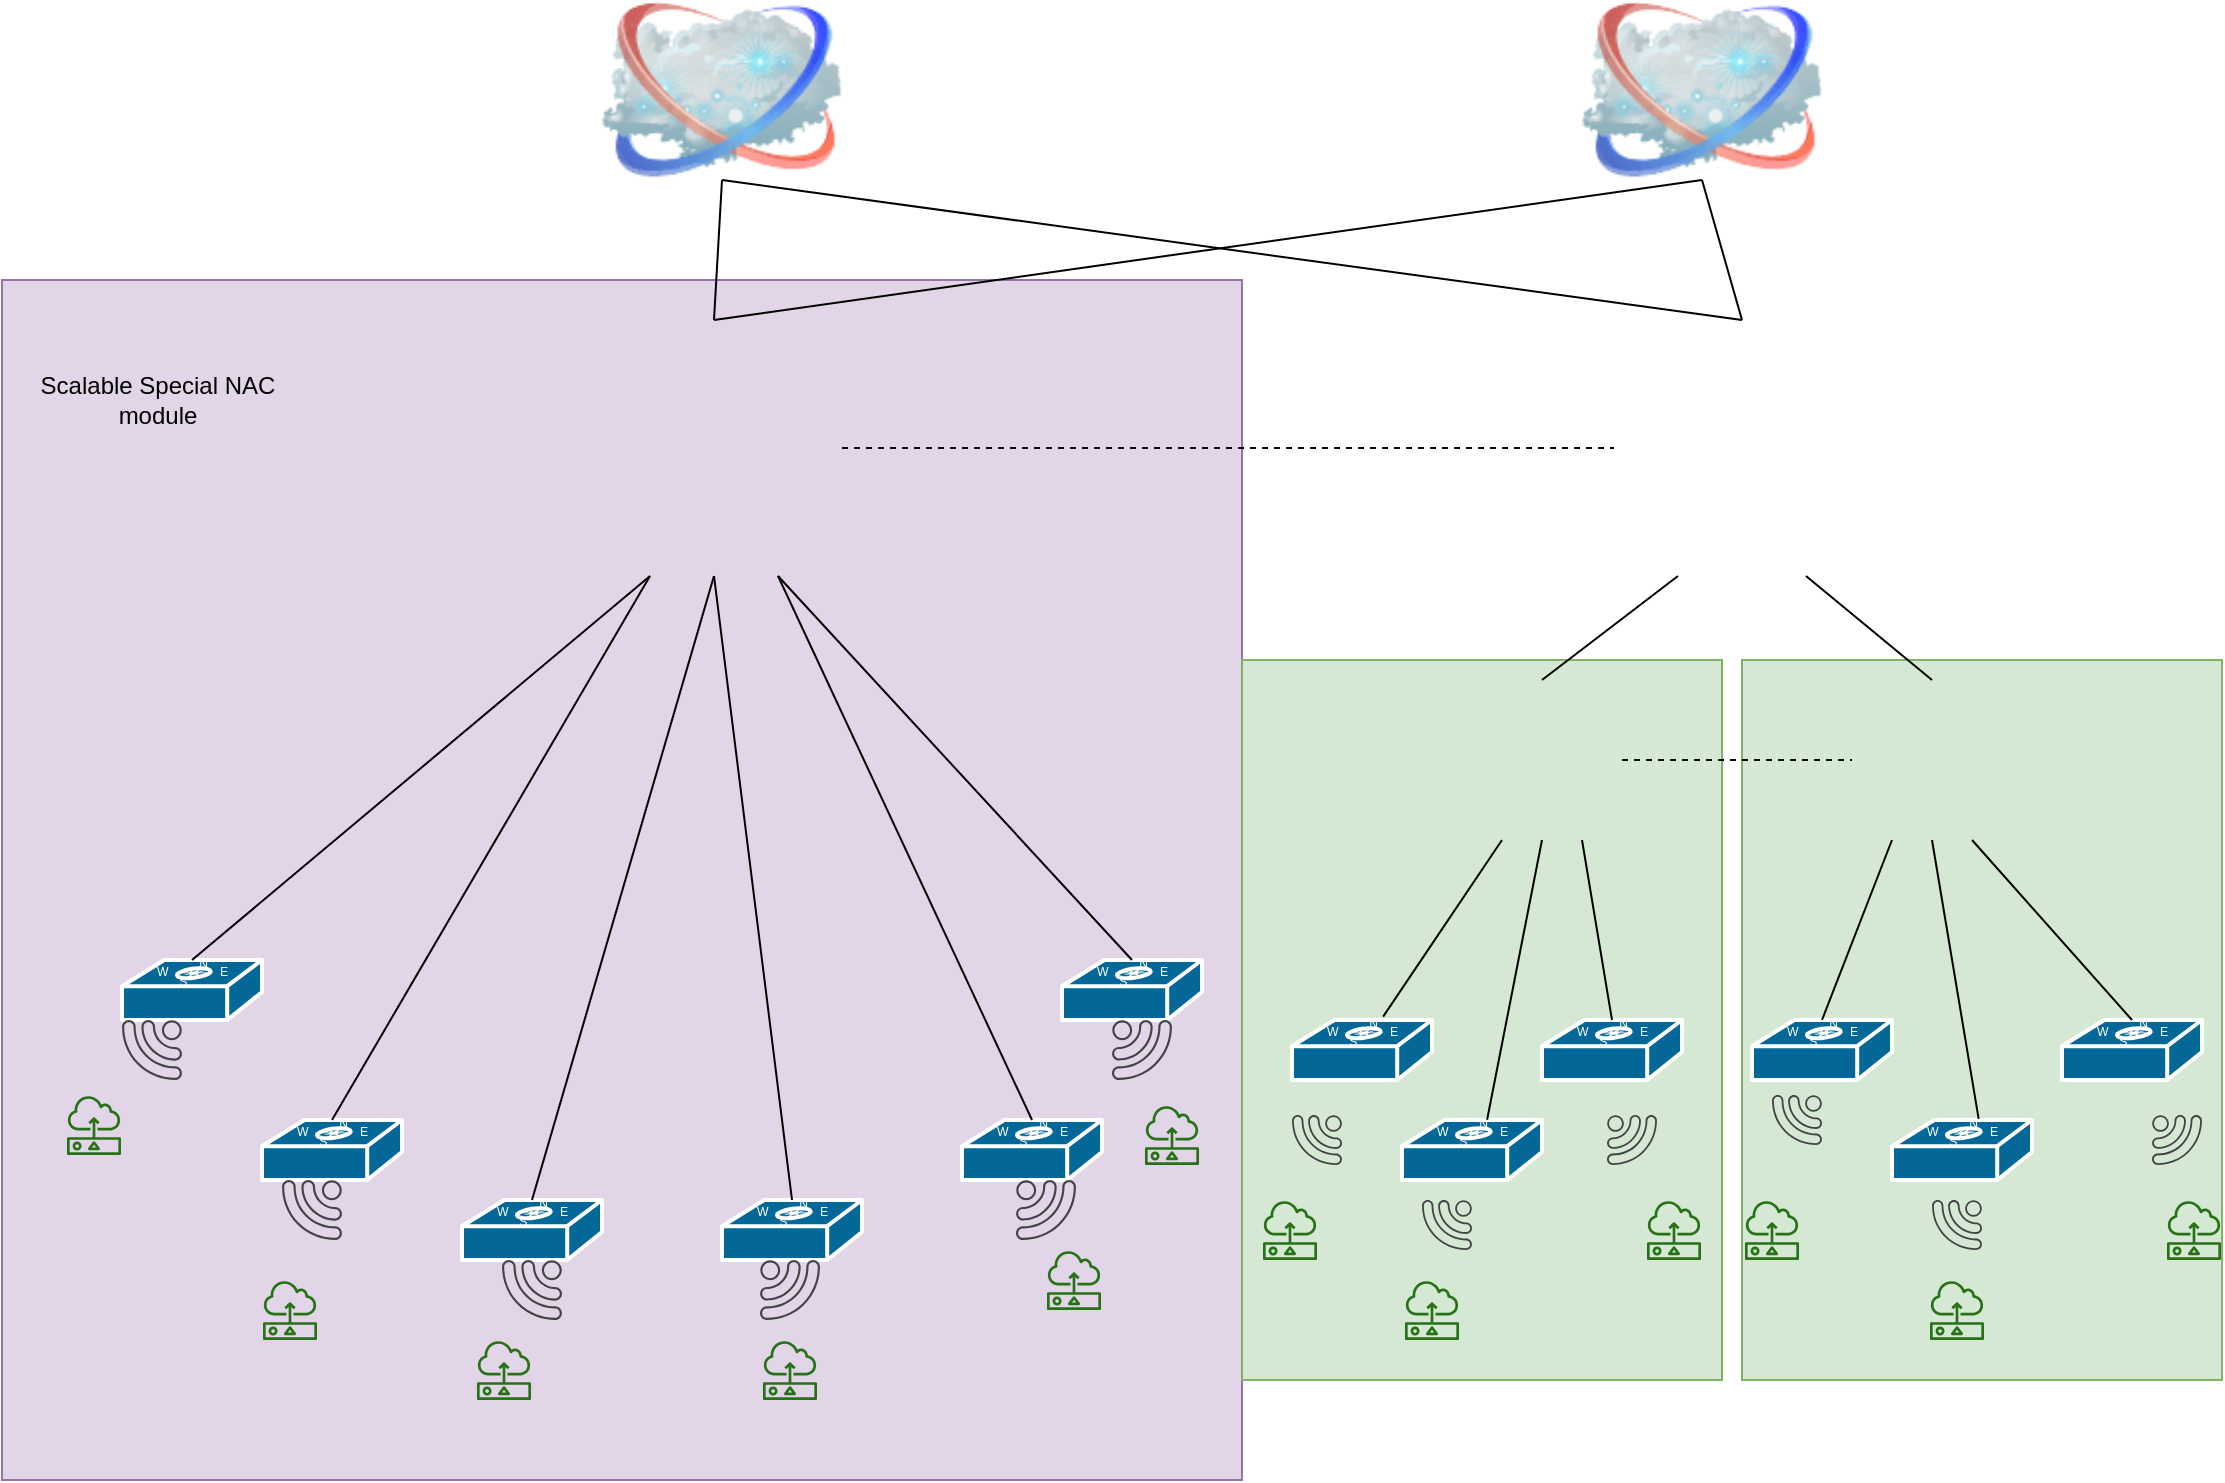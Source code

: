 <mxfile version="11.2.3" type="github" pages="1"><diagram id="AOBfdT1VaHZFZyNdXWLG" name="Page-1"><mxGraphModel dx="2121" dy="714" grid="1" gridSize="10" guides="1" tooltips="1" connect="1" arrows="1" fold="1" page="1" pageScale="1" pageWidth="850" pageHeight="1100" math="0" shadow="0"><root><mxCell id="0"/><mxCell id="1" parent="0"/><mxCell id="WE2CLrL88UKgSBvJLYk6-1" value="" style="image;html=1;labelBackgroundColor=#ffffff;image=img/lib/clip_art/networking/Cloud_128x128.png" vertex="1" parent="1"><mxGeometry x="110" y="10" width="120" height="90" as="geometry"/></mxCell><mxCell id="WE2CLrL88UKgSBvJLYk6-2" value="" style="image;html=1;labelBackgroundColor=#ffffff;image=img/lib/clip_art/networking/Cloud_128x128.png" vertex="1" parent="1"><mxGeometry x="600" y="10" width="120" height="90" as="geometry"/></mxCell><mxCell id="WE2CLrL88UKgSBvJLYk6-7" value="" style="shape=image;html=1;verticalAlign=top;verticalLabelPosition=bottom;labelBackgroundColor=#ffffff;imageAspect=0;aspect=fixed;image=https://cdn0.iconfinder.com/data/icons/business-and-education-1/512/221_computing_data__storage_network-128.png" vertex="1" parent="1"><mxGeometry x="616" y="170" width="128" height="128" as="geometry"/></mxCell><mxCell id="WE2CLrL88UKgSBvJLYk6-42" value="" style="endArrow=none;html=1;exitX=0.5;exitY=0;exitDx=0;exitDy=0;entryX=0.5;entryY=1;entryDx=0;entryDy=0;" edge="1" parent="1" source="WE2CLrL88UKgSBvJLYk6-7" target="WE2CLrL88UKgSBvJLYk6-1"><mxGeometry width="50" height="50" relative="1" as="geometry"><mxPoint x="176" y="180" as="sourcePoint"/><mxPoint x="610" y="65" as="targetPoint"/></mxGeometry></mxCell><mxCell id="WE2CLrL88UKgSBvJLYk6-43" value="" style="endArrow=none;html=1;" edge="1" parent="1"><mxGeometry width="50" height="50" relative="1" as="geometry"><mxPoint x="680" y="170" as="sourcePoint"/><mxPoint x="660" y="100" as="targetPoint"/></mxGeometry></mxCell><mxCell id="WE2CLrL88UKgSBvJLYk6-71" value="" style="rounded=0;whiteSpace=wrap;html=1;fillColor=#e1d5e7;strokeColor=#9673a6;" vertex="1" parent="1"><mxGeometry x="-190" y="150" width="620" height="600" as="geometry"/></mxCell><mxCell id="WE2CLrL88UKgSBvJLYk6-72" value="" style="shape=image;html=1;verticalAlign=top;verticalLabelPosition=bottom;labelBackgroundColor=#ffffff;imageAspect=0;aspect=fixed;image=https://cdn0.iconfinder.com/data/icons/business-and-education-1/512/221_computing_data__storage_network-128.png" vertex="1" parent="1"><mxGeometry x="102" y="170" width="128" height="128" as="geometry"/></mxCell><mxCell id="WE2CLrL88UKgSBvJLYk6-73" value="" style="shape=mxgraph.cisco.wireless.wireless_location_appliance;html=1;dashed=0;fillColor=#036897;strokeColor=#ffffff;strokeWidth=2;verticalLabelPosition=bottom;verticalAlign=top" vertex="1" parent="1"><mxGeometry x="-60" y="570" width="70" height="30" as="geometry"/></mxCell><mxCell id="WE2CLrL88UKgSBvJLYk6-74" value="" style="shape=mxgraph.cisco.wireless.wireless_location_appliance;html=1;dashed=0;fillColor=#036897;strokeColor=#ffffff;strokeWidth=2;verticalLabelPosition=bottom;verticalAlign=top" vertex="1" parent="1"><mxGeometry x="40" y="610" width="70" height="30" as="geometry"/></mxCell><mxCell id="WE2CLrL88UKgSBvJLYk6-75" value="" style="shape=mxgraph.cisco.wireless.wireless_location_appliance;html=1;dashed=0;fillColor=#036897;strokeColor=#ffffff;strokeWidth=2;verticalLabelPosition=bottom;verticalAlign=top" vertex="1" parent="1"><mxGeometry x="170" y="610" width="70" height="30" as="geometry"/></mxCell><mxCell id="WE2CLrL88UKgSBvJLYk6-76" value="" style="shape=mxgraph.cisco.wireless.wireless_location_appliance;html=1;dashed=0;fillColor=#036897;strokeColor=#ffffff;strokeWidth=2;verticalLabelPosition=bottom;verticalAlign=top" vertex="1" parent="1"><mxGeometry x="290" y="570" width="70" height="30" as="geometry"/></mxCell><mxCell id="WE2CLrL88UKgSBvJLYk6-77" value="" style="shape=mxgraph.cisco.wireless.wireless_location_appliance;html=1;dashed=0;fillColor=#036897;strokeColor=#ffffff;strokeWidth=2;verticalLabelPosition=bottom;verticalAlign=top" vertex="1" parent="1"><mxGeometry x="-130" y="490" width="70" height="30" as="geometry"/></mxCell><mxCell id="WE2CLrL88UKgSBvJLYk6-78" value="" style="shape=mxgraph.cisco.wireless.wireless_location_appliance;html=1;dashed=0;fillColor=#036897;strokeColor=#ffffff;strokeWidth=2;verticalLabelPosition=bottom;verticalAlign=top" vertex="1" parent="1"><mxGeometry x="340" y="490" width="70" height="30" as="geometry"/></mxCell><mxCell id="WE2CLrL88UKgSBvJLYk6-79" value="" style="endArrow=none;html=1;entryX=0.5;entryY=0;entryDx=0;entryDy=0;entryPerimeter=0;exitX=0.25;exitY=1;exitDx=0;exitDy=0;" edge="1" parent="1" source="WE2CLrL88UKgSBvJLYk6-72" target="WE2CLrL88UKgSBvJLYk6-77"><mxGeometry width="50" height="50" relative="1" as="geometry"><mxPoint x="-130" y="710" as="sourcePoint"/><mxPoint x="-80" y="660" as="targetPoint"/></mxGeometry></mxCell><mxCell id="WE2CLrL88UKgSBvJLYk6-80" value="" style="endArrow=none;html=1;entryX=0.5;entryY=0;entryDx=0;entryDy=0;entryPerimeter=0;exitX=0.25;exitY=1;exitDx=0;exitDy=0;" edge="1" parent="1" source="WE2CLrL88UKgSBvJLYk6-72" target="WE2CLrL88UKgSBvJLYk6-73"><mxGeometry width="50" height="50" relative="1" as="geometry"><mxPoint x="144" y="308" as="sourcePoint"/><mxPoint x="-85" y="500" as="targetPoint"/></mxGeometry></mxCell><mxCell id="WE2CLrL88UKgSBvJLYk6-81" value="" style="endArrow=none;html=1;entryX=0.5;entryY=0;entryDx=0;entryDy=0;entryPerimeter=0;exitX=0.5;exitY=1;exitDx=0;exitDy=0;" edge="1" parent="1" source="WE2CLrL88UKgSBvJLYk6-72" target="WE2CLrL88UKgSBvJLYk6-74"><mxGeometry width="50" height="50" relative="1" as="geometry"><mxPoint x="144" y="308" as="sourcePoint"/><mxPoint x="-15" y="580" as="targetPoint"/></mxGeometry></mxCell><mxCell id="WE2CLrL88UKgSBvJLYk6-82" value="" style="endArrow=none;html=1;entryX=0.5;entryY=0;entryDx=0;entryDy=0;entryPerimeter=0;exitX=0.5;exitY=1;exitDx=0;exitDy=0;" edge="1" parent="1" source="WE2CLrL88UKgSBvJLYk6-72" target="WE2CLrL88UKgSBvJLYk6-75"><mxGeometry width="50" height="50" relative="1" as="geometry"><mxPoint x="176" y="308" as="sourcePoint"/><mxPoint x="85" y="620" as="targetPoint"/></mxGeometry></mxCell><mxCell id="WE2CLrL88UKgSBvJLYk6-83" value="" style="endArrow=none;html=1;exitX=0.75;exitY=1;exitDx=0;exitDy=0;entryX=0.5;entryY=0;entryDx=0;entryDy=0;entryPerimeter=0;" edge="1" parent="1" source="WE2CLrL88UKgSBvJLYk6-72" target="WE2CLrL88UKgSBvJLYk6-76"><mxGeometry width="50" height="50" relative="1" as="geometry"><mxPoint x="176" y="308" as="sourcePoint"/><mxPoint x="320" y="560" as="targetPoint"/></mxGeometry></mxCell><mxCell id="WE2CLrL88UKgSBvJLYk6-84" value="" style="endArrow=none;html=1;exitX=0.75;exitY=1;exitDx=0;exitDy=0;entryX=0.5;entryY=0;entryDx=0;entryDy=0;entryPerimeter=0;" edge="1" parent="1" source="WE2CLrL88UKgSBvJLYk6-72" target="WE2CLrL88UKgSBvJLYk6-78"><mxGeometry width="50" height="50" relative="1" as="geometry"><mxPoint x="208" y="308" as="sourcePoint"/><mxPoint x="335" y="580" as="targetPoint"/></mxGeometry></mxCell><mxCell id="WE2CLrL88UKgSBvJLYk6-85" value="" style="pointerEvents=1;shadow=0;dashed=0;html=1;strokeColor=none;fillColor=#434445;aspect=fixed;labelPosition=center;verticalLabelPosition=bottom;verticalAlign=top;align=center;outlineConnect=0;shape=mxgraph.vvd.wi_fi;direction=south;" vertex="1" parent="1"><mxGeometry x="365" y="520" width="30" height="30" as="geometry"/></mxCell><mxCell id="WE2CLrL88UKgSBvJLYk6-86" value="" style="outlineConnect=0;fontColor=#232F3E;gradientColor=none;fillColor=#277116;strokeColor=none;dashed=0;verticalLabelPosition=bottom;verticalAlign=top;align=center;html=1;fontSize=12;fontStyle=0;aspect=fixed;pointerEvents=1;shape=mxgraph.aws4.sensor;" vertex="1" parent="1"><mxGeometry x="-158" y="557.5" width="28" height="30" as="geometry"/></mxCell><mxCell id="WE2CLrL88UKgSBvJLYk6-87" value="" style="outlineConnect=0;fontColor=#232F3E;gradientColor=none;fillColor=#277116;strokeColor=none;dashed=0;verticalLabelPosition=bottom;verticalAlign=top;align=center;html=1;fontSize=12;fontStyle=0;aspect=fixed;pointerEvents=1;shape=mxgraph.aws4.sensor;" vertex="1" parent="1"><mxGeometry x="-60" y="650" width="28" height="30" as="geometry"/></mxCell><mxCell id="WE2CLrL88UKgSBvJLYk6-88" value="" style="outlineConnect=0;fontColor=#232F3E;gradientColor=none;fillColor=#277116;strokeColor=none;dashed=0;verticalLabelPosition=bottom;verticalAlign=top;align=center;html=1;fontSize=12;fontStyle=0;aspect=fixed;pointerEvents=1;shape=mxgraph.aws4.sensor;" vertex="1" parent="1"><mxGeometry x="47" y="680" width="28" height="30" as="geometry"/></mxCell><mxCell id="WE2CLrL88UKgSBvJLYk6-89" value="" style="outlineConnect=0;fontColor=#232F3E;gradientColor=none;fillColor=#277116;strokeColor=none;dashed=0;verticalLabelPosition=bottom;verticalAlign=top;align=center;html=1;fontSize=12;fontStyle=0;aspect=fixed;pointerEvents=1;shape=mxgraph.aws4.sensor;" vertex="1" parent="1"><mxGeometry x="190" y="680" width="28" height="30" as="geometry"/></mxCell><mxCell id="WE2CLrL88UKgSBvJLYk6-90" value="" style="outlineConnect=0;fontColor=#232F3E;gradientColor=none;fillColor=#277116;strokeColor=none;dashed=0;verticalLabelPosition=bottom;verticalAlign=top;align=center;html=1;fontSize=12;fontStyle=0;aspect=fixed;pointerEvents=1;shape=mxgraph.aws4.sensor;" vertex="1" parent="1"><mxGeometry x="332" y="635" width="28" height="30" as="geometry"/></mxCell><mxCell id="WE2CLrL88UKgSBvJLYk6-91" value="" style="outlineConnect=0;fontColor=#232F3E;gradientColor=none;fillColor=#277116;strokeColor=none;dashed=0;verticalLabelPosition=bottom;verticalAlign=top;align=center;html=1;fontSize=12;fontStyle=0;aspect=fixed;pointerEvents=1;shape=mxgraph.aws4.sensor;" vertex="1" parent="1"><mxGeometry x="381" y="562.5" width="28" height="30" as="geometry"/></mxCell><mxCell id="WE2CLrL88UKgSBvJLYk6-92" value="" style="pointerEvents=1;shadow=0;dashed=0;html=1;strokeColor=none;fillColor=#434445;aspect=fixed;labelPosition=center;verticalLabelPosition=bottom;verticalAlign=top;align=center;outlineConnect=0;shape=mxgraph.vvd.wi_fi;direction=south;" vertex="1" parent="1"><mxGeometry x="317" y="600" width="30" height="30" as="geometry"/></mxCell><mxCell id="WE2CLrL88UKgSBvJLYk6-93" value="" style="pointerEvents=1;shadow=0;dashed=0;html=1;strokeColor=none;fillColor=#434445;aspect=fixed;labelPosition=center;verticalLabelPosition=bottom;verticalAlign=top;align=center;outlineConnect=0;shape=mxgraph.vvd.wi_fi;direction=south;" vertex="1" parent="1"><mxGeometry x="189" y="640" width="30" height="30" as="geometry"/></mxCell><mxCell id="WE2CLrL88UKgSBvJLYk6-94" value="" style="pointerEvents=1;shadow=0;dashed=0;html=1;strokeColor=none;fillColor=#434445;aspect=fixed;labelPosition=center;verticalLabelPosition=bottom;verticalAlign=top;align=center;outlineConnect=0;shape=mxgraph.vvd.wi_fi;direction=west;" vertex="1" parent="1"><mxGeometry x="60" y="640" width="30" height="30" as="geometry"/></mxCell><mxCell id="WE2CLrL88UKgSBvJLYk6-95" value="" style="pointerEvents=1;shadow=0;dashed=0;html=1;strokeColor=none;fillColor=#434445;aspect=fixed;labelPosition=center;verticalLabelPosition=bottom;verticalAlign=top;align=center;outlineConnect=0;shape=mxgraph.vvd.wi_fi;direction=west;" vertex="1" parent="1"><mxGeometry x="-50" y="600" width="30" height="30" as="geometry"/></mxCell><mxCell id="WE2CLrL88UKgSBvJLYk6-96" value="" style="pointerEvents=1;shadow=0;dashed=0;html=1;strokeColor=none;fillColor=#434445;aspect=fixed;labelPosition=center;verticalLabelPosition=bottom;verticalAlign=top;align=center;outlineConnect=0;shape=mxgraph.vvd.wi_fi;direction=west;" vertex="1" parent="1"><mxGeometry x="-130" y="520" width="30" height="30" as="geometry"/></mxCell><mxCell id="WE2CLrL88UKgSBvJLYk6-97" value="" style="endArrow=none;html=1;exitX=0.5;exitY=0;exitDx=0;exitDy=0;" edge="1" parent="1" source="WE2CLrL88UKgSBvJLYk6-72"><mxGeometry width="50" height="50" relative="1" as="geometry"><mxPoint x="144" y="308" as="sourcePoint"/><mxPoint x="170" y="100" as="targetPoint"/></mxGeometry></mxCell><mxCell id="WE2CLrL88UKgSBvJLYk6-98" value="" style="endArrow=none;html=1;exitX=0.5;exitY=0;exitDx=0;exitDy=0;" edge="1" parent="1" source="WE2CLrL88UKgSBvJLYk6-72"><mxGeometry width="50" height="50" relative="1" as="geometry"><mxPoint x="176" y="180" as="sourcePoint"/><mxPoint x="660" y="100" as="targetPoint"/></mxGeometry></mxCell><mxCell id="WE2CLrL88UKgSBvJLYk6-99" value="" style="rounded=0;whiteSpace=wrap;html=1;fillColor=#d5e8d4;strokeColor=#82b366;" vertex="1" parent="1"><mxGeometry x="430" y="340" width="240" height="360" as="geometry"/></mxCell><mxCell id="WE2CLrL88UKgSBvJLYk6-100" value="" style="shape=image;html=1;verticalAlign=top;verticalLabelPosition=bottom;labelBackgroundColor=#ffffff;imageAspect=0;aspect=fixed;image=https://cdn0.iconfinder.com/data/icons/business-and-education-1/512/210_file__browser_computing_code-128.png" vertex="1" parent="1"><mxGeometry x="540" y="350" width="80" height="80" as="geometry"/></mxCell><mxCell id="WE2CLrL88UKgSBvJLYk6-101" value="" style="shape=mxgraph.cisco.wireless.wireless_location_appliance;html=1;dashed=0;fillColor=#036897;strokeColor=#ffffff;strokeWidth=2;verticalLabelPosition=bottom;verticalAlign=top" vertex="1" parent="1"><mxGeometry x="510" y="570" width="70" height="30" as="geometry"/></mxCell><mxCell id="WE2CLrL88UKgSBvJLYk6-102" value="" style="shape=mxgraph.cisco.wireless.wireless_location_appliance;html=1;dashed=0;fillColor=#036897;strokeColor=#ffffff;strokeWidth=2;verticalLabelPosition=bottom;verticalAlign=top" vertex="1" parent="1"><mxGeometry x="455" y="520" width="70" height="30" as="geometry"/></mxCell><mxCell id="WE2CLrL88UKgSBvJLYk6-103" value="" style="shape=mxgraph.cisco.wireless.wireless_location_appliance;html=1;dashed=0;fillColor=#036897;strokeColor=#ffffff;strokeWidth=2;verticalLabelPosition=bottom;verticalAlign=top" vertex="1" parent="1"><mxGeometry x="580" y="520" width="70" height="30" as="geometry"/></mxCell><mxCell id="WE2CLrL88UKgSBvJLYk6-104" value="" style="endArrow=none;html=1;exitX=0.25;exitY=1;exitDx=0;exitDy=0;entryX=0.651;entryY=-0.056;entryDx=0;entryDy=0;entryPerimeter=0;" edge="1" parent="1" source="WE2CLrL88UKgSBvJLYk6-100" target="WE2CLrL88UKgSBvJLYk6-102"><mxGeometry width="50" height="50" relative="1" as="geometry"><mxPoint x="208" y="308" as="sourcePoint"/><mxPoint x="385" y="500" as="targetPoint"/></mxGeometry></mxCell><mxCell id="WE2CLrL88UKgSBvJLYk6-105" value="" style="endArrow=none;html=1;exitX=0.5;exitY=1;exitDx=0;exitDy=0;entryX=0.608;entryY=-0.004;entryDx=0;entryDy=0;entryPerimeter=0;" edge="1" parent="1" source="WE2CLrL88UKgSBvJLYk6-100" target="WE2CLrL88UKgSBvJLYk6-101"><mxGeometry width="50" height="50" relative="1" as="geometry"><mxPoint x="570" y="440" as="sourcePoint"/><mxPoint x="510.57" y="528.32" as="targetPoint"/></mxGeometry></mxCell><mxCell id="WE2CLrL88UKgSBvJLYk6-106" value="" style="endArrow=none;html=1;exitX=0.75;exitY=1;exitDx=0;exitDy=0;entryX=0.5;entryY=0;entryDx=0;entryDy=0;entryPerimeter=0;" edge="1" parent="1" source="WE2CLrL88UKgSBvJLYk6-100" target="WE2CLrL88UKgSBvJLYk6-103"><mxGeometry width="50" height="50" relative="1" as="geometry"><mxPoint x="590" y="440" as="sourcePoint"/><mxPoint x="562.56" y="579.88" as="targetPoint"/></mxGeometry></mxCell><mxCell id="WE2CLrL88UKgSBvJLYk6-107" value="" style="pointerEvents=1;shadow=0;dashed=0;html=1;strokeColor=none;fillColor=#434445;aspect=fixed;labelPosition=center;verticalLabelPosition=bottom;verticalAlign=top;align=center;outlineConnect=0;shape=mxgraph.vvd.wi_fi;direction=west;" vertex="1" parent="1"><mxGeometry x="455" y="567.5" width="25" height="25" as="geometry"/></mxCell><mxCell id="WE2CLrL88UKgSBvJLYk6-108" value="" style="pointerEvents=1;shadow=0;dashed=0;html=1;strokeColor=none;fillColor=#434445;aspect=fixed;labelPosition=center;verticalLabelPosition=bottom;verticalAlign=top;align=center;outlineConnect=0;shape=mxgraph.vvd.wi_fi;direction=west;" vertex="1" parent="1"><mxGeometry x="520" y="610" width="25" height="25" as="geometry"/></mxCell><mxCell id="WE2CLrL88UKgSBvJLYk6-109" value="" style="pointerEvents=1;shadow=0;dashed=0;html=1;strokeColor=none;fillColor=#434445;aspect=fixed;labelPosition=center;verticalLabelPosition=bottom;verticalAlign=top;align=center;outlineConnect=0;shape=mxgraph.vvd.wi_fi;direction=south;" vertex="1" parent="1"><mxGeometry x="612.5" y="567.5" width="25" height="25" as="geometry"/></mxCell><mxCell id="WE2CLrL88UKgSBvJLYk6-110" value="" style="outlineConnect=0;fontColor=#232F3E;gradientColor=none;fillColor=#277116;strokeColor=none;dashed=0;verticalLabelPosition=bottom;verticalAlign=top;align=center;html=1;fontSize=12;fontStyle=0;aspect=fixed;pointerEvents=1;shape=mxgraph.aws4.sensor;" vertex="1" parent="1"><mxGeometry x="632" y="610" width="28" height="30" as="geometry"/></mxCell><mxCell id="WE2CLrL88UKgSBvJLYk6-111" value="" style="outlineConnect=0;fontColor=#232F3E;gradientColor=none;fillColor=#277116;strokeColor=none;dashed=0;verticalLabelPosition=bottom;verticalAlign=top;align=center;html=1;fontSize=12;fontStyle=0;aspect=fixed;pointerEvents=1;shape=mxgraph.aws4.sensor;" vertex="1" parent="1"><mxGeometry x="511" y="650" width="28" height="30" as="geometry"/></mxCell><mxCell id="WE2CLrL88UKgSBvJLYk6-112" value="" style="outlineConnect=0;fontColor=#232F3E;gradientColor=none;fillColor=#277116;strokeColor=none;dashed=0;verticalLabelPosition=bottom;verticalAlign=top;align=center;html=1;fontSize=12;fontStyle=0;aspect=fixed;pointerEvents=1;shape=mxgraph.aws4.sensor;" vertex="1" parent="1"><mxGeometry x="440" y="610" width="28" height="30" as="geometry"/></mxCell><mxCell id="WE2CLrL88UKgSBvJLYk6-113" value="" style="rounded=0;whiteSpace=wrap;html=1;fillColor=#d5e8d4;strokeColor=#82b366;" vertex="1" parent="1"><mxGeometry x="680" y="340" width="240" height="360" as="geometry"/></mxCell><mxCell id="WE2CLrL88UKgSBvJLYk6-114" value="" style="shape=image;html=1;verticalAlign=top;verticalLabelPosition=bottom;labelBackgroundColor=#ffffff;imageAspect=0;aspect=fixed;image=https://cdn0.iconfinder.com/data/icons/business-and-education-1/512/210_file__browser_computing_code-128.png" vertex="1" parent="1"><mxGeometry x="735" y="350" width="80" height="80" as="geometry"/></mxCell><mxCell id="WE2CLrL88UKgSBvJLYk6-115" value="" style="shape=mxgraph.cisco.wireless.wireless_location_appliance;html=1;dashed=0;fillColor=#036897;strokeColor=#ffffff;strokeWidth=2;verticalLabelPosition=bottom;verticalAlign=top" vertex="1" parent="1"><mxGeometry x="685" y="520" width="70" height="30" as="geometry"/></mxCell><mxCell id="WE2CLrL88UKgSBvJLYk6-116" value="" style="shape=mxgraph.cisco.wireless.wireless_location_appliance;html=1;dashed=0;fillColor=#036897;strokeColor=#ffffff;strokeWidth=2;verticalLabelPosition=bottom;verticalAlign=top" vertex="1" parent="1"><mxGeometry x="755" y="570" width="70" height="30" as="geometry"/></mxCell><mxCell id="WE2CLrL88UKgSBvJLYk6-117" value="" style="shape=mxgraph.cisco.wireless.wireless_location_appliance;html=1;dashed=0;fillColor=#036897;strokeColor=#ffffff;strokeWidth=2;verticalLabelPosition=bottom;verticalAlign=top" vertex="1" parent="1"><mxGeometry x="840" y="520" width="70" height="30" as="geometry"/></mxCell><mxCell id="WE2CLrL88UKgSBvJLYk6-118" value="" style="endArrow=none;html=1;exitX=0.25;exitY=1;exitDx=0;exitDy=0;entryX=0.5;entryY=0;entryDx=0;entryDy=0;entryPerimeter=0;" edge="1" parent="1" source="WE2CLrL88UKgSBvJLYk6-114" target="WE2CLrL88UKgSBvJLYk6-115"><mxGeometry width="50" height="50" relative="1" as="geometry"><mxPoint x="590" y="440" as="sourcePoint"/><mxPoint x="562.56" y="579.88" as="targetPoint"/></mxGeometry></mxCell><mxCell id="WE2CLrL88UKgSBvJLYk6-119" value="" style="endArrow=none;html=1;exitX=0.5;exitY=1;exitDx=0;exitDy=0;entryX=0.619;entryY=-0.019;entryDx=0;entryDy=0;entryPerimeter=0;" edge="1" parent="1" source="WE2CLrL88UKgSBvJLYk6-114" target="WE2CLrL88UKgSBvJLYk6-116"><mxGeometry width="50" height="50" relative="1" as="geometry"><mxPoint x="765" y="440" as="sourcePoint"/><mxPoint x="790" y="560" as="targetPoint"/></mxGeometry></mxCell><mxCell id="WE2CLrL88UKgSBvJLYk6-120" value="" style="endArrow=none;html=1;exitX=0.75;exitY=1;exitDx=0;exitDy=0;entryX=0.5;entryY=0;entryDx=0;entryDy=0;entryPerimeter=0;" edge="1" parent="1" source="WE2CLrL88UKgSBvJLYk6-114" target="WE2CLrL88UKgSBvJLYk6-117"><mxGeometry width="50" height="50" relative="1" as="geometry"><mxPoint x="785" y="440" as="sourcePoint"/><mxPoint x="808.33" y="579.43" as="targetPoint"/></mxGeometry></mxCell><mxCell id="WE2CLrL88UKgSBvJLYk6-121" value="" style="pointerEvents=1;shadow=0;dashed=0;html=1;strokeColor=none;fillColor=#434445;aspect=fixed;labelPosition=center;verticalLabelPosition=bottom;verticalAlign=top;align=center;outlineConnect=0;shape=mxgraph.vvd.wi_fi;direction=south;" vertex="1" parent="1"><mxGeometry x="885" y="567.5" width="25" height="25" as="geometry"/></mxCell><mxCell id="WE2CLrL88UKgSBvJLYk6-122" value="" style="pointerEvents=1;shadow=0;dashed=0;html=1;strokeColor=none;fillColor=#434445;aspect=fixed;labelPosition=center;verticalLabelPosition=bottom;verticalAlign=top;align=center;outlineConnect=0;shape=mxgraph.vvd.wi_fi;direction=west;" vertex="1" parent="1"><mxGeometry x="775" y="610" width="25" height="25" as="geometry"/></mxCell><mxCell id="WE2CLrL88UKgSBvJLYk6-123" value="" style="pointerEvents=1;shadow=0;dashed=0;html=1;strokeColor=none;fillColor=#434445;aspect=fixed;labelPosition=center;verticalLabelPosition=bottom;verticalAlign=top;align=center;outlineConnect=0;shape=mxgraph.vvd.wi_fi;direction=west;" vertex="1" parent="1"><mxGeometry x="695" y="557.5" width="25" height="25" as="geometry"/></mxCell><mxCell id="WE2CLrL88UKgSBvJLYk6-124" value="" style="outlineConnect=0;fontColor=#232F3E;gradientColor=none;fillColor=#277116;strokeColor=none;dashed=0;verticalLabelPosition=bottom;verticalAlign=top;align=center;html=1;fontSize=12;fontStyle=0;aspect=fixed;pointerEvents=1;shape=mxgraph.aws4.sensor;" vertex="1" parent="1"><mxGeometry x="892" y="610" width="28" height="30" as="geometry"/></mxCell><mxCell id="WE2CLrL88UKgSBvJLYk6-125" value="" style="outlineConnect=0;fontColor=#232F3E;gradientColor=none;fillColor=#277116;strokeColor=none;dashed=0;verticalLabelPosition=bottom;verticalAlign=top;align=center;html=1;fontSize=12;fontStyle=0;aspect=fixed;pointerEvents=1;shape=mxgraph.aws4.sensor;" vertex="1" parent="1"><mxGeometry x="773.5" y="650" width="28" height="30" as="geometry"/></mxCell><mxCell id="WE2CLrL88UKgSBvJLYk6-126" value="" style="outlineConnect=0;fontColor=#232F3E;gradientColor=none;fillColor=#277116;strokeColor=none;dashed=0;verticalLabelPosition=bottom;verticalAlign=top;align=center;html=1;fontSize=12;fontStyle=0;aspect=fixed;pointerEvents=1;shape=mxgraph.aws4.sensor;" vertex="1" parent="1"><mxGeometry x="681" y="610" width="28" height="30" as="geometry"/></mxCell><mxCell id="WE2CLrL88UKgSBvJLYk6-127" value="" style="endArrow=none;html=1;entryX=0.25;entryY=1;entryDx=0;entryDy=0;exitX=0.5;exitY=0;exitDx=0;exitDy=0;" edge="1" parent="1" source="WE2CLrL88UKgSBvJLYk6-100" target="WE2CLrL88UKgSBvJLYk6-7"><mxGeometry width="50" height="50" relative="1" as="geometry"><mxPoint x="590" y="360" as="sourcePoint"/><mxPoint x="658" y="308" as="targetPoint"/></mxGeometry></mxCell><mxCell id="WE2CLrL88UKgSBvJLYk6-128" value="" style="endArrow=none;html=1;entryX=0.75;entryY=1;entryDx=0;entryDy=0;exitX=0.5;exitY=0;exitDx=0;exitDy=0;" edge="1" parent="1" source="WE2CLrL88UKgSBvJLYk6-114" target="WE2CLrL88UKgSBvJLYk6-7"><mxGeometry width="50" height="50" relative="1" as="geometry"><mxPoint x="810" y="320" as="sourcePoint"/><mxPoint x="740" y="300" as="targetPoint"/></mxGeometry></mxCell><mxCell id="WE2CLrL88UKgSBvJLYk6-129" value="" style="endArrow=none;dashed=1;html=1;entryX=0;entryY=0.5;entryDx=0;entryDy=0;exitX=1;exitY=0.5;exitDx=0;exitDy=0;" edge="1" parent="1" source="WE2CLrL88UKgSBvJLYk6-100" target="WE2CLrL88UKgSBvJLYk6-114"><mxGeometry width="50" height="50" relative="1" as="geometry"><mxPoint x="630" y="400" as="sourcePoint"/><mxPoint x="745" y="400" as="targetPoint"/></mxGeometry></mxCell><mxCell id="WE2CLrL88UKgSBvJLYk6-130" value="Scalable Special NAC module" style="text;html=1;strokeColor=none;fillColor=none;align=center;verticalAlign=middle;whiteSpace=wrap;rounded=0;" vertex="1" parent="1"><mxGeometry x="-184" y="180" width="144" height="60" as="geometry"/></mxCell><mxCell id="WE2CLrL88UKgSBvJLYk6-131" value="" style="endArrow=none;dashed=1;html=1;entryX=0;entryY=0.5;entryDx=0;entryDy=0;exitX=1;exitY=0.5;exitDx=0;exitDy=0;" edge="1" parent="1" source="WE2CLrL88UKgSBvJLYk6-72" target="WE2CLrL88UKgSBvJLYk6-7"><mxGeometry width="50" height="50" relative="1" as="geometry"><mxPoint x="-190" y="820" as="sourcePoint"/><mxPoint x="-140" y="770" as="targetPoint"/></mxGeometry></mxCell></root></mxGraphModel></diagram></mxfile>